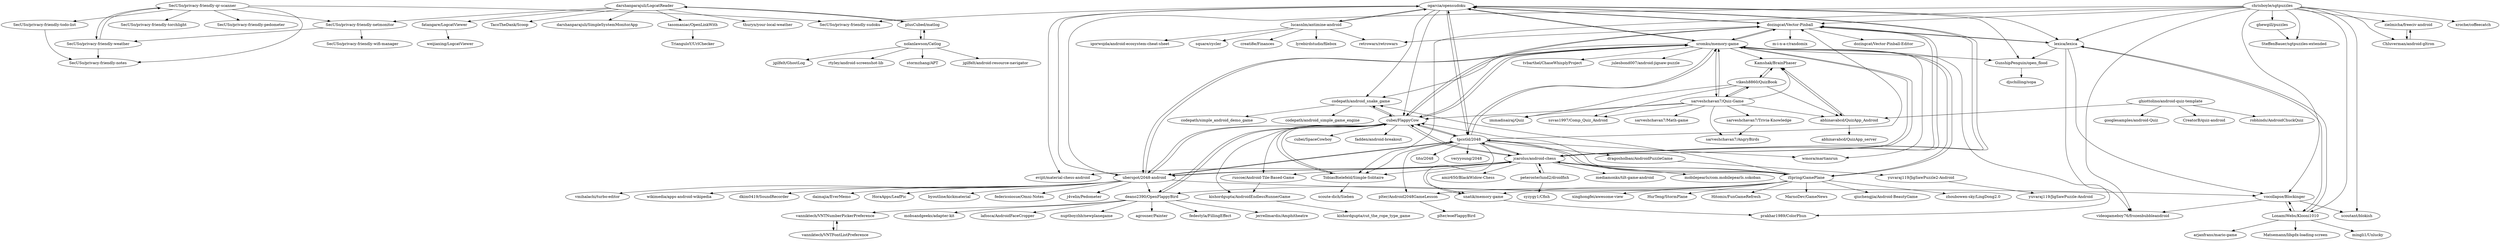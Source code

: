 digraph G {
"ogarcia/opensudoku" -> "SecUSo/privacy-friendly-sudoku"
"ogarcia/opensudoku" -> "GunshipPenguin/open_flood"
"ogarcia/opensudoku" -> "dozingcat/Vector-Pinball"
"ogarcia/opensudoku" -> "codepath/android_snake_game"
"ogarcia/opensudoku" -> "tpcstld/2048"
"ogarcia/opensudoku" -> "lexica/lexica"
"ogarcia/opensudoku" -> "lucasnlm/antimine-android"
"ogarcia/opensudoku" -> "sromku/memory-game"
"ogarcia/opensudoku" -> "jcarolus/android-chess"
"ogarcia/opensudoku" -> "cubei/FlappyCow"
"ogarcia/opensudoku" -> "evijit/material-chess-android"
"deano2390/OpenFlappyBird" -> "cubei/FlappyCow"
"deano2390/OpenFlappyBird" -> "agrosner/Painter" ["e"=1]
"deano2390/OpenFlappyBird" -> "fedestyla/FillingEffect" ["e"=1]
"deano2390/OpenFlappyBird" -> "jerrellmardis/Amphitheatre" ["e"=1]
"deano2390/OpenFlappyBird" -> "vanniktech/VNTNumberPickerPreference"
"deano2390/OpenFlappyBird" -> "mobsandgeeks/adapter-kit" ["e"=1]
"deano2390/OpenFlappyBird" -> "lafosca/AndroidFaceCropper" ["e"=1]
"deano2390/OpenFlappyBird" -> "nuptboyzhb/newplanegame"
"uberspot/2048-android" -> "cubei/FlappyCow"
"uberspot/2048-android" -> "tpcstld/2048"
"uberspot/2048-android" -> "vocollapse/Blockinger"
"uberspot/2048-android" -> "jcarolus/android-chess"
"uberspot/2048-android" -> "sromku/memory-game"
"uberspot/2048-android" -> "dkim0419/SoundRecorder" ["e"=1]
"uberspot/2048-android" -> "daimajia/EverMemo" ["e"=1]
"uberspot/2048-android" -> "ogarcia/opensudoku"
"uberspot/2048-android" -> "deano2390/OpenFlappyBird"
"uberspot/2048-android" -> "HoraApps/LeafPic" ["e"=1]
"uberspot/2048-android" -> "byoutline/kickmaterial" ["e"=1]
"uberspot/2048-android" -> "federicoiosue/Omni-Notes" ["e"=1]
"uberspot/2048-android" -> "j4velin/Pedometer" ["e"=1]
"uberspot/2048-android" -> "vmihalachi/turbo-editor" ["e"=1]
"uberspot/2048-android" -> "wikimedia/apps-android-wikipedia" ["e"=1]
"dozingcat/Vector-Pinball" -> "cubei/FlappyCow"
"dozingcat/Vector-Pinball" -> "retrowars/retrowars"
"dozingcat/Vector-Pinball" -> "lexica/lexica"
"dozingcat/Vector-Pinball" -> "jcarolus/android-chess"
"dozingcat/Vector-Pinball" -> "dozingcat/Vector-Pinball-Editor"
"dozingcat/Vector-Pinball" -> "sromku/memory-game"
"dozingcat/Vector-Pinball" -> "ogarcia/opensudoku"
"dozingcat/Vector-Pinball" -> "m-i-n-a-r/randomix" ["e"=1]
"darshanparajuli/LogcatReader" -> "plusCubed/matlog"
"darshanparajuli/LogcatReader" -> "fatangare/LogcatViewer"
"darshanparajuli/LogcatReader" -> "TacoTheDank/Scoop" ["e"=1]
"darshanparajuli/LogcatReader" -> "darshanparajuli/SimpleSystemMonitorApp"
"darshanparajuli/LogcatReader" -> "tasomaniac/OpenLinkWith"
"darshanparajuli/LogcatReader" -> "SecUSo/privacy-friendly-netmonitor"
"darshanparajuli/LogcatReader" -> "thuryn/your-local-weather" ["e"=1]
"SecUSo/privacy-friendly-qr-scanner" -> "SecUSo/privacy-friendly-weather"
"SecUSo/privacy-friendly-qr-scanner" -> "SecUSo/privacy-friendly-torchlight"
"SecUSo/privacy-friendly-qr-scanner" -> "SecUSo/privacy-friendly-netmonitor"
"SecUSo/privacy-friendly-qr-scanner" -> "SecUSo/privacy-friendly-pedometer"
"SecUSo/privacy-friendly-qr-scanner" -> "SecUSo/privacy-friendly-sudoku"
"SecUSo/privacy-friendly-qr-scanner" -> "SecUSo/privacy-friendly-todo-list"
"SecUSo/privacy-friendly-qr-scanner" -> "SecUSo/privacy-friendly-notes"
"peterosterlund2/droidfish" -> "jcarolus/android-chess"
"peterosterlund2/droidfish" -> "syzygy1/Cfish" ["e"=1]
"plusCubed/matlog" -> "nolanlawson/Catlog"
"plusCubed/matlog" -> "darshanparajuli/LogcatReader"
"abhinavabcd/QuizApp_Android" -> "Kamshak/BrainPhaser"
"abhinavabcd/QuizApp_Android" -> "abhinavabcd/QuizApp_server"
"ghiottolino/android-quiz-template" -> "CreatorB/quiz-android"
"ghiottolino/android-quiz-template" -> "abhinavabcd/QuizApp_Android"
"ghiottolino/android-quiz-template" -> "robhinds/AndroidChuckQuiz"
"ghiottolino/android-quiz-template" -> "googlesamples/android-Quiz"
"ruscoe/Android-Tile-Based-Game" -> "kishordgupta/AndroidEndlessRunnerGame"
"sarveshchavan7/Quiz-Game" -> "vikesh8860/QuizBook"
"sarveshchavan7/Quiz-Game" -> "sarveshchavan7/Trivia-Knowledge"
"sarveshchavan7/Quiz-Game" -> "sarveshchavan7/Math-game"
"sarveshchavan7/Quiz-Game" -> "ssvas1997/Comp_Quiz_Android"
"sarveshchavan7/Quiz-Game" -> "immadisairaj/Quiz"
"sarveshchavan7/Quiz-Game" -> "Kamshak/BrainPhaser"
"sarveshchavan7/Quiz-Game" -> "abhinavabcd/QuizApp_Android"
"sarveshchavan7/Quiz-Game" -> "sarveshchavan7/AngryBirds"
"sarveshchavan7/Quiz-Game" -> "sromku/memory-game"
"sarveshchavan7/Quiz-Game" -> "cubei/FlappyCow"
"LonamiWebs/Klooni1010" -> "vocollapse/Blockinger"
"LonamiWebs/Klooni1010" -> "Matsemann/libgdx-loading-screen" ["e"=1]
"LonamiWebs/Klooni1010" -> "mingli1/Unlucky" ["e"=1]
"LonamiWebs/Klooni1010" -> "lexica/lexica"
"LonamiWebs/Klooni1010" -> "arjanfrans/mario-game" ["e"=1]
"iSpring/GamePlane" -> "HurTeng/StormPlane" ["e"=1]
"iSpring/GamePlane" -> "sromku/memory-game"
"iSpring/GamePlane" -> "jcarolus/android-chess"
"iSpring/GamePlane" -> "Hitomis/FunGameRefresh" ["e"=1]
"iSpring/GamePlane" -> "deano2390/OpenFlappyBird"
"iSpring/GamePlane" -> "cubei/FlappyCow"
"iSpring/GamePlane" -> "MarnoDev/GameNews"
"iSpring/GamePlane" -> "qiuchengjia/Android-BeautyGame"
"iSpring/GamePlane" -> "tpcstld/2048"
"iSpring/GamePlane" -> "codepath/android_snake_game"
"iSpring/GamePlane" -> "plter/Android2048GameLesson"
"iSpring/GamePlane" -> "zhoubowen-sky/LingDong2.0" ["e"=1]
"iSpring/GamePlane" -> "snatik/memory-game"
"iSpring/GamePlane" -> "xinghongfei/awesome-view" ["e"=1]
"lucasnlm/antimine-android" -> "retrowars/retrowars"
"lucasnlm/antimine-android" -> "ogarcia/opensudoku"
"lucasnlm/antimine-android" -> "lyrebirdstudio/filebox" ["e"=1]
"lucasnlm/antimine-android" -> "igorwojda/android-ecosystem-cheat-sheet" ["e"=1]
"lucasnlm/antimine-android" -> "square/cycler" ["e"=1]
"lucasnlm/antimine-android" -> "creati8e/Finances" ["e"=1]
"chrisboyle/sgtpuzzles" -> "ghewgill/puzzles"
"chrisboyle/sgtpuzzles" -> "lexica/lexica"
"chrisboyle/sgtpuzzles" -> "vocollapse/Blockinger"
"chrisboyle/sgtpuzzles" -> "dozingcat/Vector-Pinball"
"chrisboyle/sgtpuzzles" -> "TobiasBielefeld/Simple-Solitaire"
"chrisboyle/sgtpuzzles" -> "videogameboy76/frozenbubbleandroid"
"chrisboyle/sgtpuzzles" -> "SteffenBauer/sgtpuzzles-extended"
"chrisboyle/sgtpuzzles" -> "LonamiWebs/Klooni1010"
"chrisboyle/sgtpuzzles" -> "uberspot/2048-android"
"chrisboyle/sgtpuzzles" -> "scoutant/blokish"
"chrisboyle/sgtpuzzles" -> "zielmicha/freeciv-android"
"chrisboyle/sgtpuzzles" -> "xroche/coffeecatch" ["e"=1]
"chrisboyle/sgtpuzzles" -> "Chluverman/android-gltron"
"cubei/FlappyCow" -> "deano2390/OpenFlappyBird"
"cubei/FlappyCow" -> "codepath/android_snake_game"
"cubei/FlappyCow" -> "jcarolus/android-chess"
"cubei/FlappyCow" -> "dozingcat/Vector-Pinball"
"cubei/FlappyCow" -> "TobiasBielefeld/Simple-Solitaire"
"cubei/FlappyCow" -> "ruscoe/Android-Tile-Based-Game"
"cubei/FlappyCow" -> "uberspot/2048-android"
"cubei/FlappyCow" -> "cubei/SpaceCowboy"
"cubei/FlappyCow" -> "tpcstld/2048"
"cubei/FlappyCow" -> "sromku/memory-game"
"cubei/FlappyCow" -> "fadden/android-breakout"
"cubei/FlappyCow" -> "kishordgupta/AndroidEndlessRunnerGame"
"plter/Android2048GameLesson" -> "plter/eoeFlappyBird"
"dragosholban/AndroidPuzzleGame" -> "yuvaraj119/JigSawPuzzle2-Android"
"yuvaraj119/JigSawPuzzle2-Android" -> "yuvaraj119/JigSawPuzzle-Android"
"fatangare/LogcatViewer" -> "weijiaxing/LogcatViewer"
"vocollapse/Blockinger" -> "videogameboy76/frozenbubbleandroid"
"vocollapse/Blockinger" -> "LonamiWebs/Klooni1010"
"vocollapse/Blockinger" -> "scoutant/blokish"
"ghewgill/puzzles" -> "SteffenBauer/sgtpuzzles-extended"
"SecUSo/privacy-friendly-todo-list" -> "SecUSo/privacy-friendly-notes"
"vikesh8860/QuizBook" -> "Kamshak/BrainPhaser"
"vikesh8860/QuizBook" -> "sarveshchavan7/Quiz-Game"
"vikesh8860/QuizBook" -> "ssvas1997/Comp_Quiz_Android"
"vikesh8860/QuizBook" -> "abhinavabcd/QuizApp_Android"
"vikesh8860/QuizBook" -> "immadisairaj/Quiz"
"SecUSo/privacy-friendly-weather" -> "SecUSo/privacy-friendly-qr-scanner"
"SecUSo/privacy-friendly-weather" -> "SecUSo/privacy-friendly-notes"
"tpcstld/2048" -> "uberspot/2048-android"
"tpcstld/2048" -> "cubei/FlappyCow"
"tpcstld/2048" -> "ogarcia/opensudoku"
"tpcstld/2048" -> "tito/2048" ["e"=1]
"tpcstld/2048" -> "TobiasBielefeld/Simple-Solitaire"
"tpcstld/2048" -> "veryyoung/2048"
"tpcstld/2048" -> "wmora/martianrun" ["e"=1]
"tpcstld/2048" -> "sromku/memory-game"
"tpcstld/2048" -> "plter/Android2048GameLesson"
"tpcstld/2048" -> "jcarolus/android-chess"
"tpcstld/2048" -> "dozingcat/Vector-Pinball"
"tpcstld/2048" -> "dragosholban/AndroidPuzzleGame"
"tpcstld/2048" -> "iSpring/GamePlane"
"tpcstld/2048" -> "snatik/memory-game"
"sromku/memory-game" -> "jcarolus/android-chess"
"sromku/memory-game" -> "prakhar1989/ColorPhun"
"sromku/memory-game" -> "GunshipPenguin/open_flood"
"sromku/memory-game" -> "cubei/FlappyCow"
"sromku/memory-game" -> "codepath/android_snake_game"
"sromku/memory-game" -> "iSpring/GamePlane"
"sromku/memory-game" -> "wmora/martianrun" ["e"=1]
"sromku/memory-game" -> "dozingcat/Vector-Pinball"
"sromku/memory-game" -> "uberspot/2048-android"
"sromku/memory-game" -> "tvbarthel/ChaseWhisplyProject" ["e"=1]
"sromku/memory-game" -> "ogarcia/opensudoku"
"sromku/memory-game" -> "sarveshchavan7/Quiz-Game"
"sromku/memory-game" -> "julesbond007/android-jigsaw-puzzle"
"sromku/memory-game" -> "tpcstld/2048"
"sromku/memory-game" -> "Kamshak/BrainPhaser"
"nolanlawson/Catlog" -> "plusCubed/matlog"
"nolanlawson/Catlog" -> "jgilfelt/GhostLog" ["e"=1]
"nolanlawson/Catlog" -> "rtyley/android-screenshot-lib" ["e"=1]
"nolanlawson/Catlog" -> "stormzhang/APT"
"nolanlawson/Catlog" -> "jgilfelt/android-resource-navigator" ["e"=1]
"TobiasBielefeld/Simple-Solitaire" -> "cubei/FlappyCow"
"TobiasBielefeld/Simple-Solitaire" -> "scoute-dich/Sieben"
"snatik/memory-game" -> "prakhar1989/ColorPhun"
"vanniktech/VNTNumberPickerPreference" -> "vanniktech/VNTFontListPreference"
"lexica/lexica" -> "dozingcat/Vector-Pinball"
"lexica/lexica" -> "vocollapse/Blockinger"
"lexica/lexica" -> "LonamiWebs/Klooni1010"
"lexica/lexica" -> "GunshipPenguin/open_flood"
"lexica/lexica" -> "videogameboy76/frozenbubbleandroid"
"tasomaniac/OpenLinkWith" -> "TrianguloY/UrlChecker" ["e"=1]
"Kamshak/BrainPhaser" -> "abhinavabcd/QuizApp_Android"
"Kamshak/BrainPhaser" -> "vikesh8860/QuizBook"
"SecUSo/privacy-friendly-netmonitor" -> "SecUSo/privacy-friendly-wifi-manager"
"SecUSo/privacy-friendly-netmonitor" -> "SecUSo/privacy-friendly-weather"
"Chluverman/android-gltron" -> "zielmicha/freeciv-android"
"codepath/android_snake_game" -> "codepath/android_simple_game_engine"
"codepath/android_snake_game" -> "cubei/FlappyCow"
"codepath/android_snake_game" -> "codepath/simple_android_demo_game"
"sarveshchavan7/Trivia-Knowledge" -> "sarveshchavan7/AngryBirds"
"jcarolus/android-chess" -> "peterosterlund2/droidfish"
"jcarolus/android-chess" -> "cubei/FlappyCow"
"jcarolus/android-chess" -> "sromku/memory-game"
"jcarolus/android-chess" -> "dozingcat/Vector-Pinball"
"jcarolus/android-chess" -> "uberspot/2048-android"
"jcarolus/android-chess" -> "iSpring/GamePlane"
"jcarolus/android-chess" -> "mediamonks/tilt-game-android"
"jcarolus/android-chess" -> "TobiasBielefeld/Simple-Solitaire"
"jcarolus/android-chess" -> "ogarcia/opensudoku"
"jcarolus/android-chess" -> "ruscoe/Android-Tile-Based-Game"
"jcarolus/android-chess" -> "evijit/material-chess-android"
"jcarolus/android-chess" -> "mobilepearls/com.mobilepearls.sokoban"
"jcarolus/android-chess" -> "snatik/memory-game"
"jcarolus/android-chess" -> "amir650/BlackWidow-Chess"
"jcarolus/android-chess" -> "tpcstld/2048"
"GunshipPenguin/open_flood" -> "djschilling/sopa"
"zielmicha/freeciv-android" -> "Chluverman/android-gltron"
"kishordgupta/AndroidEndlessRunnerGame" -> "kishordgupta/cut_the_rope_type_game"
"vanniktech/VNTFontListPreference" -> "vanniktech/VNTNumberPickerPreference"
"ogarcia/opensudoku" ["l"="-26.214,-22.964"]
"SecUSo/privacy-friendly-sudoku" ["l"="-26.099,-22.959"]
"GunshipPenguin/open_flood" ["l"="-26.215,-22.999"]
"dozingcat/Vector-Pinball" ["l"="-26.226,-22.981"]
"codepath/android_snake_game" ["l"="-26.238,-22.922"]
"tpcstld/2048" ["l"="-26.263,-22.954"]
"lexica/lexica" ["l"="-26.228,-23.018"]
"lucasnlm/antimine-android" ["l"="-26.163,-22.969"]
"sromku/memory-game" ["l"="-26.273,-22.969"]
"jcarolus/android-chess" ["l"="-26.23,-22.944"]
"cubei/FlappyCow" ["l"="-26.252,-22.938"]
"evijit/material-chess-android" ["l"="-26.2,-22.948"]
"deano2390/OpenFlappyBird" ["l"="-26.262,-22.895"]
"agrosner/Painter" ["l"="53.08,0.299"]
"fedestyla/FillingEffect" ["l"="53.124,0.27"]
"jerrellmardis/Amphitheatre" ["l"="52.95,0.409"]
"vanniktech/VNTNumberPickerPreference" ["l"="-26.278,-22.832"]
"mobsandgeeks/adapter-kit" ["l"="53.054,0.361"]
"lafosca/AndroidFaceCropper" ["l"="53.112,0.435"]
"nuptboyzhb/newplanegame" ["l"="-26.251,-22.853"]
"uberspot/2048-android" ["l"="-26.25,-22.981"]
"vocollapse/Blockinger" ["l"="-26.242,-23.036"]
"dkim0419/SoundRecorder" ["l"="-28.305,-22.31"]
"daimajia/EverMemo" ["l"="48.068,0.937"]
"HoraApps/LeafPic" ["l"="-28.267,-22.294"]
"byoutline/kickmaterial" ["l"="49.925,-3.483"]
"federicoiosue/Omni-Notes" ["l"="-28.269,-22.32"]
"j4velin/Pedometer" ["l"="-28.321,-22.373"]
"vmihalachi/turbo-editor" ["l"="-28.293,-22.346"]
"wikimedia/apps-android-wikipedia" ["l"="-28.15,-22.175"]
"retrowars/retrowars" ["l"="-26.171,-22.992"]
"dozingcat/Vector-Pinball-Editor" ["l"="-26.196,-22.987"]
"m-i-n-a-r/randomix" ["l"="-28.336,-21.82"]
"darshanparajuli/LogcatReader" ["l"="-25.859,-22.937"]
"plusCubed/matlog" ["l"="-25.818,-22.928"]
"fatangare/LogcatViewer" ["l"="-25.839,-22.974"]
"TacoTheDank/Scoop" ["l"="-28.461,-22.076"]
"darshanparajuli/SimpleSystemMonitorApp" ["l"="-25.847,-22.916"]
"tasomaniac/OpenLinkWith" ["l"="-25.871,-22.901"]
"SecUSo/privacy-friendly-netmonitor" ["l"="-25.933,-22.948"]
"thuryn/your-local-weather" ["l"="-28.238,-21.878"]
"SecUSo/privacy-friendly-qr-scanner" ["l"="-26,-22.954"]
"SecUSo/privacy-friendly-weather" ["l"="-25.969,-22.951"]
"SecUSo/privacy-friendly-torchlight" ["l"="-25.989,-22.983"]
"SecUSo/privacy-friendly-pedometer" ["l"="-26,-22.923"]
"SecUSo/privacy-friendly-todo-list" ["l"="-26.006,-22.977"]
"SecUSo/privacy-friendly-notes" ["l"="-25.981,-22.969"]
"peterosterlund2/droidfish" ["l"="-26.182,-22.934"]
"syzygy1/Cfish" ["l"="25.571,39.013"]
"nolanlawson/Catlog" ["l"="-25.782,-22.919"]
"abhinavabcd/QuizApp_Android" ["l"="-26.385,-23.007"]
"Kamshak/BrainPhaser" ["l"="-26.35,-22.996"]
"abhinavabcd/QuizApp_server" ["l"="-26.404,-23.022"]
"ghiottolino/android-quiz-template" ["l"="-26.44,-23.026"]
"CreatorB/quiz-android" ["l"="-26.448,-23.051"]
"robhinds/AndroidChuckQuiz" ["l"="-26.464,-23.039"]
"googlesamples/android-Quiz" ["l"="-26.469,-23.018"]
"ruscoe/Android-Tile-Based-Game" ["l"="-26.224,-22.905"]
"kishordgupta/AndroidEndlessRunnerGame" ["l"="-26.234,-22.889"]
"sarveshchavan7/Quiz-Game" ["l"="-26.339,-22.977"]
"vikesh8860/QuizBook" ["l"="-26.37,-22.99"]
"sarveshchavan7/Trivia-Knowledge" ["l"="-26.377,-22.951"]
"sarveshchavan7/Math-game" ["l"="-26.339,-23.012"]
"ssvas1997/Comp_Quiz_Android" ["l"="-26.385,-22.974"]
"immadisairaj/Quiz" ["l"="-26.364,-23.008"]
"sarveshchavan7/AngryBirds" ["l"="-26.361,-22.96"]
"LonamiWebs/Klooni1010" ["l"="-26.243,-23.054"]
"Matsemann/libgdx-loading-screen" ["l"="-12.136,41.654"]
"mingli1/Unlucky" ["l"="-12.242,41.71"]
"arjanfrans/mario-game" ["l"="-12.159,41.793"]
"iSpring/GamePlane" ["l"="-26.281,-22.923"]
"HurTeng/StormPlane" ["l"="52.631,-2.363"]
"Hitomis/FunGameRefresh" ["l"="52.187,-3.025"]
"MarnoDev/GameNews" ["l"="-26.322,-22.875"]
"qiuchengjia/Android-BeautyGame" ["l"="-26.307,-22.895"]
"plter/Android2048GameLesson" ["l"="-26.321,-22.918"]
"zhoubowen-sky/LingDong2.0" ["l"="52.279,-3.038"]
"snatik/memory-game" ["l"="-26.291,-22.948"]
"xinghongfei/awesome-view" ["l"="48.488,1.324"]
"lyrebirdstudio/filebox" ["l"="47.73,-4.428"]
"igorwojda/android-ecosystem-cheat-sheet" ["l"="48.168,-3.191"]
"square/cycler" ["l"="48.275,-3.249"]
"creati8e/Finances" ["l"="48.308,-3.191"]
"chrisboyle/sgtpuzzles" ["l"="-26.21,-23.035"]
"ghewgill/puzzles" ["l"="-26.167,-23.051"]
"TobiasBielefeld/Simple-Solitaire" ["l"="-26.239,-22.962"]
"videogameboy76/frozenbubbleandroid" ["l"="-26.219,-23.054"]
"SteffenBauer/sgtpuzzles-extended" ["l"="-26.184,-23.045"]
"scoutant/blokish" ["l"="-26.226,-23.073"]
"zielmicha/freeciv-android" ["l"="-26.182,-23.071"]
"xroche/coffeecatch" ["l"="49.222,0.992"]
"Chluverman/android-gltron" ["l"="-26.198,-23.078"]
"cubei/SpaceCowboy" ["l"="-26.251,-22.911"]
"fadden/android-breakout" ["l"="-26.279,-22.876"]
"plter/eoeFlappyBird" ["l"="-26.357,-22.9"]
"dragosholban/AndroidPuzzleGame" ["l"="-26.294,-23.018"]
"yuvaraj119/JigSawPuzzle2-Android" ["l"="-26.311,-23.051"]
"yuvaraj119/JigSawPuzzle-Android" ["l"="-26.322,-23.072"]
"weijiaxing/LogcatViewer" ["l"="-25.823,-22.996"]
"tito/2048" ["l"="22.614,5.368"]
"veryyoung/2048" ["l"="-26.318,-22.946"]
"wmora/martianrun" ["l"="-12.185,41.698"]
"prakhar1989/ColorPhun" ["l"="-26.307,-22.97"]
"tvbarthel/ChaseWhisplyProject" ["l"="47.944,0.765"]
"julesbond007/android-jigsaw-puzzle" ["l"="-26.299,-22.996"]
"jgilfelt/GhostLog" ["l"="52.903,0.384"]
"rtyley/android-screenshot-lib" ["l"="52.753,0.44"]
"stormzhang/APT" ["l"="-25.745,-22.911"]
"jgilfelt/android-resource-navigator" ["l"="52.831,0.526"]
"scoute-dich/Sieben" ["l"="-26.275,-22.942"]
"vanniktech/VNTFontListPreference" ["l"="-26.283,-22.807"]
"TrianguloY/UrlChecker" ["l"="-28.447,-21.91"]
"SecUSo/privacy-friendly-wifi-manager" ["l"="-25.917,-22.965"]
"codepath/android_simple_game_engine" ["l"="-26.215,-22.885"]
"codepath/simple_android_demo_game" ["l"="-26.218,-22.917"]
"mediamonks/tilt-game-android" ["l"="-26.198,-22.906"]
"mobilepearls/com.mobilepearls.sokoban" ["l"="-26.202,-22.924"]
"amir650/BlackWidow-Chess" ["l"="-26.17,-22.905"]
"djschilling/sopa" ["l"="-26.184,-23.013"]
"kishordgupta/cut_the_rope_type_game" ["l"="-26.22,-22.861"]
}